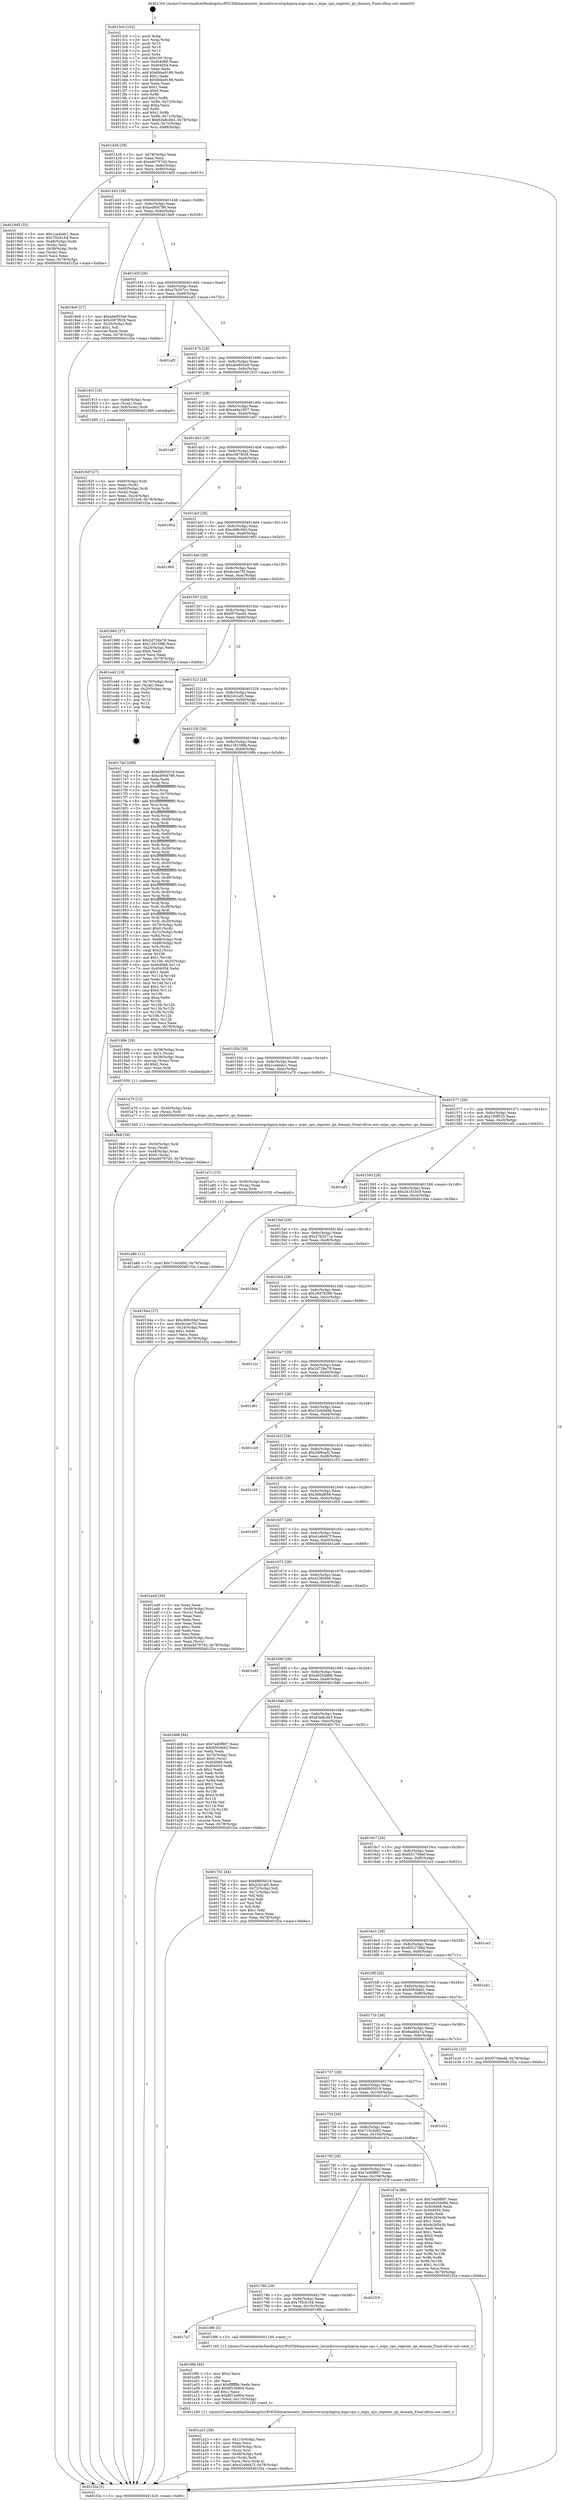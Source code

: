 digraph "0x4013c0" {
  label = "0x4013c0 (/mnt/c/Users/mathe/Desktop/tcc/POCII/binaries/extr_linuxdriversirqchipirq-mips-cpu.c_mips_cpu_register_ipi_domain_Final-ollvm.out::main(0))"
  labelloc = "t"
  node[shape=record]

  Entry [label="",width=0.3,height=0.3,shape=circle,fillcolor=black,style=filled]
  "0x401426" [label="{
     0x401426 [29]\l
     | [instrs]\l
     &nbsp;&nbsp;0x401426 \<+3\>: mov -0x78(%rbp),%eax\l
     &nbsp;&nbsp;0x401429 \<+2\>: mov %eax,%ecx\l
     &nbsp;&nbsp;0x40142b \<+6\>: sub $0xa40797d3,%ecx\l
     &nbsp;&nbsp;0x401431 \<+6\>: mov %eax,-0x8c(%rbp)\l
     &nbsp;&nbsp;0x401437 \<+6\>: mov %ecx,-0x90(%rbp)\l
     &nbsp;&nbsp;0x40143d \<+6\>: je 00000000004019d5 \<main+0x615\>\l
  }"]
  "0x4019d5" [label="{
     0x4019d5 [33]\l
     | [instrs]\l
     &nbsp;&nbsp;0x4019d5 \<+5\>: mov $0x1ce4edc1,%eax\l
     &nbsp;&nbsp;0x4019da \<+5\>: mov $0x7f3cb164,%ecx\l
     &nbsp;&nbsp;0x4019df \<+4\>: mov -0x48(%rbp),%rdx\l
     &nbsp;&nbsp;0x4019e3 \<+2\>: mov (%rdx),%esi\l
     &nbsp;&nbsp;0x4019e5 \<+4\>: mov -0x58(%rbp),%rdx\l
     &nbsp;&nbsp;0x4019e9 \<+2\>: cmp (%rdx),%esi\l
     &nbsp;&nbsp;0x4019eb \<+3\>: cmovl %ecx,%eax\l
     &nbsp;&nbsp;0x4019ee \<+3\>: mov %eax,-0x78(%rbp)\l
     &nbsp;&nbsp;0x4019f1 \<+5\>: jmp 0000000000401f2a \<main+0xb6a\>\l
  }"]
  "0x401443" [label="{
     0x401443 [28]\l
     | [instrs]\l
     &nbsp;&nbsp;0x401443 \<+5\>: jmp 0000000000401448 \<main+0x88\>\l
     &nbsp;&nbsp;0x401448 \<+6\>: mov -0x8c(%rbp),%eax\l
     &nbsp;&nbsp;0x40144e \<+5\>: sub $0xa490d786,%eax\l
     &nbsp;&nbsp;0x401453 \<+6\>: mov %eax,-0x94(%rbp)\l
     &nbsp;&nbsp;0x401459 \<+6\>: je 00000000004018e9 \<main+0x529\>\l
  }"]
  Exit [label="",width=0.3,height=0.3,shape=circle,fillcolor=black,style=filled,peripheries=2]
  "0x4018e9" [label="{
     0x4018e9 [27]\l
     | [instrs]\l
     &nbsp;&nbsp;0x4018e9 \<+5\>: mov $0xabe955a9,%eax\l
     &nbsp;&nbsp;0x4018ee \<+5\>: mov $0xc087f028,%ecx\l
     &nbsp;&nbsp;0x4018f3 \<+3\>: mov -0x25(%rbp),%dl\l
     &nbsp;&nbsp;0x4018f6 \<+3\>: test $0x1,%dl\l
     &nbsp;&nbsp;0x4018f9 \<+3\>: cmovne %ecx,%eax\l
     &nbsp;&nbsp;0x4018fc \<+3\>: mov %eax,-0x78(%rbp)\l
     &nbsp;&nbsp;0x4018ff \<+5\>: jmp 0000000000401f2a \<main+0xb6a\>\l
  }"]
  "0x40145f" [label="{
     0x40145f [28]\l
     | [instrs]\l
     &nbsp;&nbsp;0x40145f \<+5\>: jmp 0000000000401464 \<main+0xa4\>\l
     &nbsp;&nbsp;0x401464 \<+6\>: mov -0x8c(%rbp),%eax\l
     &nbsp;&nbsp;0x40146a \<+5\>: sub $0xa7b297e1,%eax\l
     &nbsp;&nbsp;0x40146f \<+6\>: mov %eax,-0x98(%rbp)\l
     &nbsp;&nbsp;0x401475 \<+6\>: je 0000000000401af2 \<main+0x732\>\l
  }"]
  "0x401a8b" [label="{
     0x401a8b [12]\l
     | [instrs]\l
     &nbsp;&nbsp;0x401a8b \<+7\>: movl $0x710c0d92,-0x78(%rbp)\l
     &nbsp;&nbsp;0x401a92 \<+5\>: jmp 0000000000401f2a \<main+0xb6a\>\l
  }"]
  "0x401af2" [label="{
     0x401af2\l
  }", style=dashed]
  "0x40147b" [label="{
     0x40147b [28]\l
     | [instrs]\l
     &nbsp;&nbsp;0x40147b \<+5\>: jmp 0000000000401480 \<main+0xc0\>\l
     &nbsp;&nbsp;0x401480 \<+6\>: mov -0x8c(%rbp),%eax\l
     &nbsp;&nbsp;0x401486 \<+5\>: sub $0xabe955a9,%eax\l
     &nbsp;&nbsp;0x40148b \<+6\>: mov %eax,-0x9c(%rbp)\l
     &nbsp;&nbsp;0x401491 \<+6\>: je 000000000040191f \<main+0x55f\>\l
  }"]
  "0x401a7c" [label="{
     0x401a7c [15]\l
     | [instrs]\l
     &nbsp;&nbsp;0x401a7c \<+4\>: mov -0x50(%rbp),%rax\l
     &nbsp;&nbsp;0x401a80 \<+3\>: mov (%rax),%rax\l
     &nbsp;&nbsp;0x401a83 \<+3\>: mov %rax,%rdi\l
     &nbsp;&nbsp;0x401a86 \<+5\>: call 0000000000401030 \<free@plt\>\l
     | [calls]\l
     &nbsp;&nbsp;0x401030 \{1\} (unknown)\l
  }"]
  "0x40191f" [label="{
     0x40191f [16]\l
     | [instrs]\l
     &nbsp;&nbsp;0x40191f \<+4\>: mov -0x68(%rbp),%rax\l
     &nbsp;&nbsp;0x401923 \<+3\>: mov (%rax),%rax\l
     &nbsp;&nbsp;0x401926 \<+4\>: mov 0x8(%rax),%rdi\l
     &nbsp;&nbsp;0x40192a \<+5\>: call 0000000000401060 \<atoi@plt\>\l
     | [calls]\l
     &nbsp;&nbsp;0x401060 \{1\} (unknown)\l
  }"]
  "0x401497" [label="{
     0x401497 [28]\l
     | [instrs]\l
     &nbsp;&nbsp;0x401497 \<+5\>: jmp 000000000040149c \<main+0xdc\>\l
     &nbsp;&nbsp;0x40149c \<+6\>: mov -0x8c(%rbp),%eax\l
     &nbsp;&nbsp;0x4014a2 \<+5\>: sub $0xad4a1807,%eax\l
     &nbsp;&nbsp;0x4014a7 \<+6\>: mov %eax,-0xa0(%rbp)\l
     &nbsp;&nbsp;0x4014ad \<+6\>: je 0000000000401a97 \<main+0x6d7\>\l
  }"]
  "0x401a23" [label="{
     0x401a23 [38]\l
     | [instrs]\l
     &nbsp;&nbsp;0x401a23 \<+6\>: mov -0x110(%rbp),%ecx\l
     &nbsp;&nbsp;0x401a29 \<+3\>: imul %eax,%ecx\l
     &nbsp;&nbsp;0x401a2c \<+4\>: mov -0x50(%rbp),%rsi\l
     &nbsp;&nbsp;0x401a30 \<+3\>: mov (%rsi),%rsi\l
     &nbsp;&nbsp;0x401a33 \<+4\>: mov -0x48(%rbp),%rdi\l
     &nbsp;&nbsp;0x401a37 \<+3\>: movslq (%rdi),%rdi\l
     &nbsp;&nbsp;0x401a3a \<+3\>: mov %ecx,(%rsi,%rdi,4)\l
     &nbsp;&nbsp;0x401a3d \<+7\>: movl $0x41e9d47f,-0x78(%rbp)\l
     &nbsp;&nbsp;0x401a44 \<+5\>: jmp 0000000000401f2a \<main+0xb6a\>\l
  }"]
  "0x401a97" [label="{
     0x401a97\l
  }", style=dashed]
  "0x4014b3" [label="{
     0x4014b3 [28]\l
     | [instrs]\l
     &nbsp;&nbsp;0x4014b3 \<+5\>: jmp 00000000004014b8 \<main+0xf8\>\l
     &nbsp;&nbsp;0x4014b8 \<+6\>: mov -0x8c(%rbp),%eax\l
     &nbsp;&nbsp;0x4014be \<+5\>: sub $0xc087f028,%eax\l
     &nbsp;&nbsp;0x4014c3 \<+6\>: mov %eax,-0xa4(%rbp)\l
     &nbsp;&nbsp;0x4014c9 \<+6\>: je 0000000000401904 \<main+0x544\>\l
  }"]
  "0x4019fb" [label="{
     0x4019fb [40]\l
     | [instrs]\l
     &nbsp;&nbsp;0x4019fb \<+5\>: mov $0x2,%ecx\l
     &nbsp;&nbsp;0x401a00 \<+1\>: cltd\l
     &nbsp;&nbsp;0x401a01 \<+2\>: idiv %ecx\l
     &nbsp;&nbsp;0x401a03 \<+6\>: imul $0xfffffffe,%edx,%ecx\l
     &nbsp;&nbsp;0x401a09 \<+6\>: add $0x8f13e904,%ecx\l
     &nbsp;&nbsp;0x401a0f \<+3\>: add $0x1,%ecx\l
     &nbsp;&nbsp;0x401a12 \<+6\>: sub $0x8f13e904,%ecx\l
     &nbsp;&nbsp;0x401a18 \<+6\>: mov %ecx,-0x110(%rbp)\l
     &nbsp;&nbsp;0x401a1e \<+5\>: call 0000000000401160 \<next_i\>\l
     | [calls]\l
     &nbsp;&nbsp;0x401160 \{1\} (/mnt/c/Users/mathe/Desktop/tcc/POCII/binaries/extr_linuxdriversirqchipirq-mips-cpu.c_mips_cpu_register_ipi_domain_Final-ollvm.out::next_i)\l
  }"]
  "0x401904" [label="{
     0x401904\l
  }", style=dashed]
  "0x4014cf" [label="{
     0x4014cf [28]\l
     | [instrs]\l
     &nbsp;&nbsp;0x4014cf \<+5\>: jmp 00000000004014d4 \<main+0x114\>\l
     &nbsp;&nbsp;0x4014d4 \<+6\>: mov -0x8c(%rbp),%eax\l
     &nbsp;&nbsp;0x4014da \<+5\>: sub $0xcfd9c00d,%eax\l
     &nbsp;&nbsp;0x4014df \<+6\>: mov %eax,-0xa8(%rbp)\l
     &nbsp;&nbsp;0x4014e5 \<+6\>: je 0000000000401965 \<main+0x5a5\>\l
  }"]
  "0x4017a7" [label="{
     0x4017a7\l
  }", style=dashed]
  "0x401965" [label="{
     0x401965\l
  }", style=dashed]
  "0x4014eb" [label="{
     0x4014eb [28]\l
     | [instrs]\l
     &nbsp;&nbsp;0x4014eb \<+5\>: jmp 00000000004014f0 \<main+0x130\>\l
     &nbsp;&nbsp;0x4014f0 \<+6\>: mov -0x8c(%rbp),%eax\l
     &nbsp;&nbsp;0x4014f6 \<+5\>: sub $0xdccee7f3,%eax\l
     &nbsp;&nbsp;0x4014fb \<+6\>: mov %eax,-0xac(%rbp)\l
     &nbsp;&nbsp;0x401501 \<+6\>: je 0000000000401980 \<main+0x5c0\>\l
  }"]
  "0x4019f6" [label="{
     0x4019f6 [5]\l
     | [instrs]\l
     &nbsp;&nbsp;0x4019f6 \<+5\>: call 0000000000401160 \<next_i\>\l
     | [calls]\l
     &nbsp;&nbsp;0x401160 \{1\} (/mnt/c/Users/mathe/Desktop/tcc/POCII/binaries/extr_linuxdriversirqchipirq-mips-cpu.c_mips_cpu_register_ipi_domain_Final-ollvm.out::next_i)\l
  }"]
  "0x401980" [label="{
     0x401980 [27]\l
     | [instrs]\l
     &nbsp;&nbsp;0x401980 \<+5\>: mov $0x2d728e78,%eax\l
     &nbsp;&nbsp;0x401985 \<+5\>: mov $0x129159fb,%ecx\l
     &nbsp;&nbsp;0x40198a \<+3\>: mov -0x24(%rbp),%edx\l
     &nbsp;&nbsp;0x40198d \<+3\>: cmp $0x0,%edx\l
     &nbsp;&nbsp;0x401990 \<+3\>: cmove %ecx,%eax\l
     &nbsp;&nbsp;0x401993 \<+3\>: mov %eax,-0x78(%rbp)\l
     &nbsp;&nbsp;0x401996 \<+5\>: jmp 0000000000401f2a \<main+0xb6a\>\l
  }"]
  "0x401507" [label="{
     0x401507 [28]\l
     | [instrs]\l
     &nbsp;&nbsp;0x401507 \<+5\>: jmp 000000000040150c \<main+0x14c\>\l
     &nbsp;&nbsp;0x40150c \<+6\>: mov -0x8c(%rbp),%eax\l
     &nbsp;&nbsp;0x401512 \<+5\>: sub $0xf570eed4,%eax\l
     &nbsp;&nbsp;0x401517 \<+6\>: mov %eax,-0xb0(%rbp)\l
     &nbsp;&nbsp;0x40151d \<+6\>: je 0000000000401e40 \<main+0xa80\>\l
  }"]
  "0x40178b" [label="{
     0x40178b [28]\l
     | [instrs]\l
     &nbsp;&nbsp;0x40178b \<+5\>: jmp 0000000000401790 \<main+0x3d0\>\l
     &nbsp;&nbsp;0x401790 \<+6\>: mov -0x8c(%rbp),%eax\l
     &nbsp;&nbsp;0x401796 \<+5\>: sub $0x7f3cb164,%eax\l
     &nbsp;&nbsp;0x40179b \<+6\>: mov %eax,-0x10c(%rbp)\l
     &nbsp;&nbsp;0x4017a1 \<+6\>: je 00000000004019f6 \<main+0x636\>\l
  }"]
  "0x401e40" [label="{
     0x401e40 [19]\l
     | [instrs]\l
     &nbsp;&nbsp;0x401e40 \<+4\>: mov -0x70(%rbp),%rax\l
     &nbsp;&nbsp;0x401e44 \<+2\>: mov (%rax),%eax\l
     &nbsp;&nbsp;0x401e46 \<+4\>: lea -0x20(%rbp),%rsp\l
     &nbsp;&nbsp;0x401e4a \<+1\>: pop %rbx\l
     &nbsp;&nbsp;0x401e4b \<+2\>: pop %r12\l
     &nbsp;&nbsp;0x401e4d \<+2\>: pop %r14\l
     &nbsp;&nbsp;0x401e4f \<+2\>: pop %r15\l
     &nbsp;&nbsp;0x401e51 \<+1\>: pop %rbp\l
     &nbsp;&nbsp;0x401e52 \<+1\>: ret\l
  }"]
  "0x401523" [label="{
     0x401523 [28]\l
     | [instrs]\l
     &nbsp;&nbsp;0x401523 \<+5\>: jmp 0000000000401528 \<main+0x168\>\l
     &nbsp;&nbsp;0x401528 \<+6\>: mov -0x8c(%rbp),%eax\l
     &nbsp;&nbsp;0x40152e \<+5\>: sub $0x2cb1af3,%eax\l
     &nbsp;&nbsp;0x401533 \<+6\>: mov %eax,-0xb4(%rbp)\l
     &nbsp;&nbsp;0x401539 \<+6\>: je 00000000004017dd \<main+0x41d\>\l
  }"]
  "0x401f19" [label="{
     0x401f19\l
  }", style=dashed]
  "0x4017dd" [label="{
     0x4017dd [268]\l
     | [instrs]\l
     &nbsp;&nbsp;0x4017dd \<+5\>: mov $0x6f605019,%eax\l
     &nbsp;&nbsp;0x4017e2 \<+5\>: mov $0xa490d786,%ecx\l
     &nbsp;&nbsp;0x4017e7 \<+2\>: xor %edx,%edx\l
     &nbsp;&nbsp;0x4017e9 \<+3\>: mov %rsp,%rsi\l
     &nbsp;&nbsp;0x4017ec \<+4\>: add $0xfffffffffffffff0,%rsi\l
     &nbsp;&nbsp;0x4017f0 \<+3\>: mov %rsi,%rsp\l
     &nbsp;&nbsp;0x4017f3 \<+4\>: mov %rsi,-0x70(%rbp)\l
     &nbsp;&nbsp;0x4017f7 \<+3\>: mov %rsp,%rsi\l
     &nbsp;&nbsp;0x4017fa \<+4\>: add $0xfffffffffffffff0,%rsi\l
     &nbsp;&nbsp;0x4017fe \<+3\>: mov %rsi,%rsp\l
     &nbsp;&nbsp;0x401801 \<+3\>: mov %rsp,%rdi\l
     &nbsp;&nbsp;0x401804 \<+4\>: add $0xfffffffffffffff0,%rdi\l
     &nbsp;&nbsp;0x401808 \<+3\>: mov %rdi,%rsp\l
     &nbsp;&nbsp;0x40180b \<+4\>: mov %rdi,-0x68(%rbp)\l
     &nbsp;&nbsp;0x40180f \<+3\>: mov %rsp,%rdi\l
     &nbsp;&nbsp;0x401812 \<+4\>: add $0xfffffffffffffff0,%rdi\l
     &nbsp;&nbsp;0x401816 \<+3\>: mov %rdi,%rsp\l
     &nbsp;&nbsp;0x401819 \<+4\>: mov %rdi,-0x60(%rbp)\l
     &nbsp;&nbsp;0x40181d \<+3\>: mov %rsp,%rdi\l
     &nbsp;&nbsp;0x401820 \<+4\>: add $0xfffffffffffffff0,%rdi\l
     &nbsp;&nbsp;0x401824 \<+3\>: mov %rdi,%rsp\l
     &nbsp;&nbsp;0x401827 \<+4\>: mov %rdi,-0x58(%rbp)\l
     &nbsp;&nbsp;0x40182b \<+3\>: mov %rsp,%rdi\l
     &nbsp;&nbsp;0x40182e \<+4\>: add $0xfffffffffffffff0,%rdi\l
     &nbsp;&nbsp;0x401832 \<+3\>: mov %rdi,%rsp\l
     &nbsp;&nbsp;0x401835 \<+4\>: mov %rdi,-0x50(%rbp)\l
     &nbsp;&nbsp;0x401839 \<+3\>: mov %rsp,%rdi\l
     &nbsp;&nbsp;0x40183c \<+4\>: add $0xfffffffffffffff0,%rdi\l
     &nbsp;&nbsp;0x401840 \<+3\>: mov %rdi,%rsp\l
     &nbsp;&nbsp;0x401843 \<+4\>: mov %rdi,-0x48(%rbp)\l
     &nbsp;&nbsp;0x401847 \<+3\>: mov %rsp,%rdi\l
     &nbsp;&nbsp;0x40184a \<+4\>: add $0xfffffffffffffff0,%rdi\l
     &nbsp;&nbsp;0x40184e \<+3\>: mov %rdi,%rsp\l
     &nbsp;&nbsp;0x401851 \<+4\>: mov %rdi,-0x40(%rbp)\l
     &nbsp;&nbsp;0x401855 \<+3\>: mov %rsp,%rdi\l
     &nbsp;&nbsp;0x401858 \<+4\>: add $0xfffffffffffffff0,%rdi\l
     &nbsp;&nbsp;0x40185c \<+3\>: mov %rdi,%rsp\l
     &nbsp;&nbsp;0x40185f \<+4\>: mov %rdi,-0x38(%rbp)\l
     &nbsp;&nbsp;0x401863 \<+3\>: mov %rsp,%rdi\l
     &nbsp;&nbsp;0x401866 \<+4\>: add $0xfffffffffffffff0,%rdi\l
     &nbsp;&nbsp;0x40186a \<+3\>: mov %rdi,%rsp\l
     &nbsp;&nbsp;0x40186d \<+4\>: mov %rdi,-0x30(%rbp)\l
     &nbsp;&nbsp;0x401871 \<+4\>: mov -0x70(%rbp),%rdi\l
     &nbsp;&nbsp;0x401875 \<+6\>: movl $0x0,(%rdi)\l
     &nbsp;&nbsp;0x40187b \<+4\>: mov -0x7c(%rbp),%r8d\l
     &nbsp;&nbsp;0x40187f \<+3\>: mov %r8d,(%rsi)\l
     &nbsp;&nbsp;0x401882 \<+4\>: mov -0x68(%rbp),%rdi\l
     &nbsp;&nbsp;0x401886 \<+7\>: mov -0x88(%rbp),%r9\l
     &nbsp;&nbsp;0x40188d \<+3\>: mov %r9,(%rdi)\l
     &nbsp;&nbsp;0x401890 \<+3\>: cmpl $0x2,(%rsi)\l
     &nbsp;&nbsp;0x401893 \<+4\>: setne %r10b\l
     &nbsp;&nbsp;0x401897 \<+4\>: and $0x1,%r10b\l
     &nbsp;&nbsp;0x40189b \<+4\>: mov %r10b,-0x25(%rbp)\l
     &nbsp;&nbsp;0x40189f \<+8\>: mov 0x404068,%r11d\l
     &nbsp;&nbsp;0x4018a7 \<+7\>: mov 0x404054,%ebx\l
     &nbsp;&nbsp;0x4018ae \<+3\>: sub $0x1,%edx\l
     &nbsp;&nbsp;0x4018b1 \<+3\>: mov %r11d,%r14d\l
     &nbsp;&nbsp;0x4018b4 \<+3\>: add %edx,%r14d\l
     &nbsp;&nbsp;0x4018b7 \<+4\>: imul %r14d,%r11d\l
     &nbsp;&nbsp;0x4018bb \<+4\>: and $0x1,%r11d\l
     &nbsp;&nbsp;0x4018bf \<+4\>: cmp $0x0,%r11d\l
     &nbsp;&nbsp;0x4018c3 \<+4\>: sete %r10b\l
     &nbsp;&nbsp;0x4018c7 \<+3\>: cmp $0xa,%ebx\l
     &nbsp;&nbsp;0x4018ca \<+4\>: setl %r15b\l
     &nbsp;&nbsp;0x4018ce \<+3\>: mov %r10b,%r12b\l
     &nbsp;&nbsp;0x4018d1 \<+3\>: and %r15b,%r12b\l
     &nbsp;&nbsp;0x4018d4 \<+3\>: xor %r15b,%r10b\l
     &nbsp;&nbsp;0x4018d7 \<+3\>: or %r10b,%r12b\l
     &nbsp;&nbsp;0x4018da \<+4\>: test $0x1,%r12b\l
     &nbsp;&nbsp;0x4018de \<+3\>: cmovne %ecx,%eax\l
     &nbsp;&nbsp;0x4018e1 \<+3\>: mov %eax,-0x78(%rbp)\l
     &nbsp;&nbsp;0x4018e4 \<+5\>: jmp 0000000000401f2a \<main+0xb6a\>\l
  }"]
  "0x40153f" [label="{
     0x40153f [28]\l
     | [instrs]\l
     &nbsp;&nbsp;0x40153f \<+5\>: jmp 0000000000401544 \<main+0x184\>\l
     &nbsp;&nbsp;0x401544 \<+6\>: mov -0x8c(%rbp),%eax\l
     &nbsp;&nbsp;0x40154a \<+5\>: sub $0x129159fb,%eax\l
     &nbsp;&nbsp;0x40154f \<+6\>: mov %eax,-0xb8(%rbp)\l
     &nbsp;&nbsp;0x401555 \<+6\>: je 000000000040199b \<main+0x5db\>\l
  }"]
  "0x40176f" [label="{
     0x40176f [28]\l
     | [instrs]\l
     &nbsp;&nbsp;0x40176f \<+5\>: jmp 0000000000401774 \<main+0x3b4\>\l
     &nbsp;&nbsp;0x401774 \<+6\>: mov -0x8c(%rbp),%eax\l
     &nbsp;&nbsp;0x40177a \<+5\>: sub $0x7ed0f897,%eax\l
     &nbsp;&nbsp;0x40177f \<+6\>: mov %eax,-0x108(%rbp)\l
     &nbsp;&nbsp;0x401785 \<+6\>: je 0000000000401f19 \<main+0xb59\>\l
  }"]
  "0x40199b" [label="{
     0x40199b [29]\l
     | [instrs]\l
     &nbsp;&nbsp;0x40199b \<+4\>: mov -0x58(%rbp),%rax\l
     &nbsp;&nbsp;0x40199f \<+6\>: movl $0x1,(%rax)\l
     &nbsp;&nbsp;0x4019a5 \<+4\>: mov -0x58(%rbp),%rax\l
     &nbsp;&nbsp;0x4019a9 \<+3\>: movslq (%rax),%rax\l
     &nbsp;&nbsp;0x4019ac \<+4\>: shl $0x2,%rax\l
     &nbsp;&nbsp;0x4019b0 \<+3\>: mov %rax,%rdi\l
     &nbsp;&nbsp;0x4019b3 \<+5\>: call 0000000000401050 \<malloc@plt\>\l
     | [calls]\l
     &nbsp;&nbsp;0x401050 \{1\} (unknown)\l
  }"]
  "0x40155b" [label="{
     0x40155b [28]\l
     | [instrs]\l
     &nbsp;&nbsp;0x40155b \<+5\>: jmp 0000000000401560 \<main+0x1a0\>\l
     &nbsp;&nbsp;0x401560 \<+6\>: mov -0x8c(%rbp),%eax\l
     &nbsp;&nbsp;0x401566 \<+5\>: sub $0x1ce4edc1,%eax\l
     &nbsp;&nbsp;0x40156b \<+6\>: mov %eax,-0xbc(%rbp)\l
     &nbsp;&nbsp;0x401571 \<+6\>: je 0000000000401a70 \<main+0x6b0\>\l
  }"]
  "0x401d7e" [label="{
     0x401d7e [88]\l
     | [instrs]\l
     &nbsp;&nbsp;0x401d7e \<+5\>: mov $0x7ed0f897,%eax\l
     &nbsp;&nbsp;0x401d83 \<+5\>: mov $0x4625dd8b,%ecx\l
     &nbsp;&nbsp;0x401d88 \<+7\>: mov 0x404068,%edx\l
     &nbsp;&nbsp;0x401d8f \<+7\>: mov 0x404054,%esi\l
     &nbsp;&nbsp;0x401d96 \<+2\>: mov %edx,%edi\l
     &nbsp;&nbsp;0x401d98 \<+6\>: add $0xfe265e3b,%edi\l
     &nbsp;&nbsp;0x401d9e \<+3\>: sub $0x1,%edi\l
     &nbsp;&nbsp;0x401da1 \<+6\>: sub $0xfe265e3b,%edi\l
     &nbsp;&nbsp;0x401da7 \<+3\>: imul %edi,%edx\l
     &nbsp;&nbsp;0x401daa \<+3\>: and $0x1,%edx\l
     &nbsp;&nbsp;0x401dad \<+3\>: cmp $0x0,%edx\l
     &nbsp;&nbsp;0x401db0 \<+4\>: sete %r8b\l
     &nbsp;&nbsp;0x401db4 \<+3\>: cmp $0xa,%esi\l
     &nbsp;&nbsp;0x401db7 \<+4\>: setl %r9b\l
     &nbsp;&nbsp;0x401dbb \<+3\>: mov %r8b,%r10b\l
     &nbsp;&nbsp;0x401dbe \<+3\>: and %r9b,%r10b\l
     &nbsp;&nbsp;0x401dc1 \<+3\>: xor %r9b,%r8b\l
     &nbsp;&nbsp;0x401dc4 \<+3\>: or %r8b,%r10b\l
     &nbsp;&nbsp;0x401dc7 \<+4\>: test $0x1,%r10b\l
     &nbsp;&nbsp;0x401dcb \<+3\>: cmovne %ecx,%eax\l
     &nbsp;&nbsp;0x401dce \<+3\>: mov %eax,-0x78(%rbp)\l
     &nbsp;&nbsp;0x401dd1 \<+5\>: jmp 0000000000401f2a \<main+0xb6a\>\l
  }"]
  "0x401a70" [label="{
     0x401a70 [12]\l
     | [instrs]\l
     &nbsp;&nbsp;0x401a70 \<+4\>: mov -0x50(%rbp),%rax\l
     &nbsp;&nbsp;0x401a74 \<+3\>: mov (%rax),%rdi\l
     &nbsp;&nbsp;0x401a77 \<+5\>: call 00000000004013b0 \<mips_cpu_register_ipi_domain\>\l
     | [calls]\l
     &nbsp;&nbsp;0x4013b0 \{1\} (/mnt/c/Users/mathe/Desktop/tcc/POCII/binaries/extr_linuxdriversirqchipirq-mips-cpu.c_mips_cpu_register_ipi_domain_Final-ollvm.out::mips_cpu_register_ipi_domain)\l
  }"]
  "0x401577" [label="{
     0x401577 [28]\l
     | [instrs]\l
     &nbsp;&nbsp;0x401577 \<+5\>: jmp 000000000040157c \<main+0x1bc\>\l
     &nbsp;&nbsp;0x40157c \<+6\>: mov -0x8c(%rbp),%eax\l
     &nbsp;&nbsp;0x401582 \<+5\>: sub $0x1f5ff332,%eax\l
     &nbsp;&nbsp;0x401587 \<+6\>: mov %eax,-0xc0(%rbp)\l
     &nbsp;&nbsp;0x40158d \<+6\>: je 0000000000401ef2 \<main+0xb32\>\l
  }"]
  "0x401753" [label="{
     0x401753 [28]\l
     | [instrs]\l
     &nbsp;&nbsp;0x401753 \<+5\>: jmp 0000000000401758 \<main+0x398\>\l
     &nbsp;&nbsp;0x401758 \<+6\>: mov -0x8c(%rbp),%eax\l
     &nbsp;&nbsp;0x40175e \<+5\>: sub $0x710c0d92,%eax\l
     &nbsp;&nbsp;0x401763 \<+6\>: mov %eax,-0x104(%rbp)\l
     &nbsp;&nbsp;0x401769 \<+6\>: je 0000000000401d7e \<main+0x9be\>\l
  }"]
  "0x401ef2" [label="{
     0x401ef2\l
  }", style=dashed]
  "0x401593" [label="{
     0x401593 [28]\l
     | [instrs]\l
     &nbsp;&nbsp;0x401593 \<+5\>: jmp 0000000000401598 \<main+0x1d8\>\l
     &nbsp;&nbsp;0x401598 \<+6\>: mov -0x8c(%rbp),%eax\l
     &nbsp;&nbsp;0x40159e \<+5\>: sub $0x24181bc9,%eax\l
     &nbsp;&nbsp;0x4015a3 \<+6\>: mov %eax,-0xc4(%rbp)\l
     &nbsp;&nbsp;0x4015a9 \<+6\>: je 000000000040194a \<main+0x58a\>\l
  }"]
  "0x401e53" [label="{
     0x401e53\l
  }", style=dashed]
  "0x40194a" [label="{
     0x40194a [27]\l
     | [instrs]\l
     &nbsp;&nbsp;0x40194a \<+5\>: mov $0xcfd9c00d,%eax\l
     &nbsp;&nbsp;0x40194f \<+5\>: mov $0xdccee7f3,%ecx\l
     &nbsp;&nbsp;0x401954 \<+3\>: mov -0x24(%rbp),%edx\l
     &nbsp;&nbsp;0x401957 \<+3\>: cmp $0x1,%edx\l
     &nbsp;&nbsp;0x40195a \<+3\>: cmovl %ecx,%eax\l
     &nbsp;&nbsp;0x40195d \<+3\>: mov %eax,-0x78(%rbp)\l
     &nbsp;&nbsp;0x401960 \<+5\>: jmp 0000000000401f2a \<main+0xb6a\>\l
  }"]
  "0x4015af" [label="{
     0x4015af [28]\l
     | [instrs]\l
     &nbsp;&nbsp;0x4015af \<+5\>: jmp 00000000004015b4 \<main+0x1f4\>\l
     &nbsp;&nbsp;0x4015b4 \<+6\>: mov -0x8c(%rbp),%eax\l
     &nbsp;&nbsp;0x4015ba \<+5\>: sub $0x27b3271a,%eax\l
     &nbsp;&nbsp;0x4015bf \<+6\>: mov %eax,-0xc8(%rbp)\l
     &nbsp;&nbsp;0x4015c5 \<+6\>: je 0000000000401d6d \<main+0x9ad\>\l
  }"]
  "0x401737" [label="{
     0x401737 [28]\l
     | [instrs]\l
     &nbsp;&nbsp;0x401737 \<+5\>: jmp 000000000040173c \<main+0x37c\>\l
     &nbsp;&nbsp;0x40173c \<+6\>: mov -0x8c(%rbp),%eax\l
     &nbsp;&nbsp;0x401742 \<+5\>: sub $0x6f605019,%eax\l
     &nbsp;&nbsp;0x401747 \<+6\>: mov %eax,-0x100(%rbp)\l
     &nbsp;&nbsp;0x40174d \<+6\>: je 0000000000401e53 \<main+0xa93\>\l
  }"]
  "0x401d6d" [label="{
     0x401d6d\l
  }", style=dashed]
  "0x4015cb" [label="{
     0x4015cb [28]\l
     | [instrs]\l
     &nbsp;&nbsp;0x4015cb \<+5\>: jmp 00000000004015d0 \<main+0x210\>\l
     &nbsp;&nbsp;0x4015d0 \<+6\>: mov -0x8c(%rbp),%eax\l
     &nbsp;&nbsp;0x4015d6 \<+5\>: sub $0x28479296,%eax\l
     &nbsp;&nbsp;0x4015db \<+6\>: mov %eax,-0xcc(%rbp)\l
     &nbsp;&nbsp;0x4015e1 \<+6\>: je 0000000000401c2c \<main+0x86c\>\l
  }"]
  "0x401b82" [label="{
     0x401b82\l
  }", style=dashed]
  "0x401c2c" [label="{
     0x401c2c\l
  }", style=dashed]
  "0x4015e7" [label="{
     0x4015e7 [28]\l
     | [instrs]\l
     &nbsp;&nbsp;0x4015e7 \<+5\>: jmp 00000000004015ec \<main+0x22c\>\l
     &nbsp;&nbsp;0x4015ec \<+6\>: mov -0x8c(%rbp),%eax\l
     &nbsp;&nbsp;0x4015f2 \<+5\>: sub $0x2d728e78,%eax\l
     &nbsp;&nbsp;0x4015f7 \<+6\>: mov %eax,-0xd0(%rbp)\l
     &nbsp;&nbsp;0x4015fd \<+6\>: je 0000000000401d61 \<main+0x9a1\>\l
  }"]
  "0x40171b" [label="{
     0x40171b [28]\l
     | [instrs]\l
     &nbsp;&nbsp;0x40171b \<+5\>: jmp 0000000000401720 \<main+0x360\>\l
     &nbsp;&nbsp;0x401720 \<+6\>: mov -0x8c(%rbp),%eax\l
     &nbsp;&nbsp;0x401726 \<+5\>: sub $0x6aafda7a,%eax\l
     &nbsp;&nbsp;0x40172b \<+6\>: mov %eax,-0xfc(%rbp)\l
     &nbsp;&nbsp;0x401731 \<+6\>: je 0000000000401b82 \<main+0x7c2\>\l
  }"]
  "0x401d61" [label="{
     0x401d61\l
  }", style=dashed]
  "0x401603" [label="{
     0x401603 [28]\l
     | [instrs]\l
     &nbsp;&nbsp;0x401603 \<+5\>: jmp 0000000000401608 \<main+0x248\>\l
     &nbsp;&nbsp;0x401608 \<+6\>: mov -0x8c(%rbp),%eax\l
     &nbsp;&nbsp;0x40160e \<+5\>: sub $0x33c0d49d,%eax\l
     &nbsp;&nbsp;0x401613 \<+6\>: mov %eax,-0xd4(%rbp)\l
     &nbsp;&nbsp;0x401619 \<+6\>: je 0000000000401c20 \<main+0x860\>\l
  }"]
  "0x401e34" [label="{
     0x401e34 [12]\l
     | [instrs]\l
     &nbsp;&nbsp;0x401e34 \<+7\>: movl $0xf570eed4,-0x78(%rbp)\l
     &nbsp;&nbsp;0x401e3b \<+5\>: jmp 0000000000401f2a \<main+0xb6a\>\l
  }"]
  "0x401c20" [label="{
     0x401c20\l
  }", style=dashed]
  "0x40161f" [label="{
     0x40161f [28]\l
     | [instrs]\l
     &nbsp;&nbsp;0x40161f \<+5\>: jmp 0000000000401624 \<main+0x264\>\l
     &nbsp;&nbsp;0x401624 \<+6\>: mov -0x8c(%rbp),%eax\l
     &nbsp;&nbsp;0x40162a \<+5\>: sub $0x34f8eaf2,%eax\l
     &nbsp;&nbsp;0x40162f \<+6\>: mov %eax,-0xd8(%rbp)\l
     &nbsp;&nbsp;0x401635 \<+6\>: je 0000000000401c53 \<main+0x893\>\l
  }"]
  "0x4016ff" [label="{
     0x4016ff [28]\l
     | [instrs]\l
     &nbsp;&nbsp;0x4016ff \<+5\>: jmp 0000000000401704 \<main+0x344\>\l
     &nbsp;&nbsp;0x401704 \<+6\>: mov -0x8c(%rbp),%eax\l
     &nbsp;&nbsp;0x40170a \<+5\>: sub $0x65fc9eb2,%eax\l
     &nbsp;&nbsp;0x40170f \<+6\>: mov %eax,-0xf8(%rbp)\l
     &nbsp;&nbsp;0x401715 \<+6\>: je 0000000000401e34 \<main+0xa74\>\l
  }"]
  "0x401c53" [label="{
     0x401c53\l
  }", style=dashed]
  "0x40163b" [label="{
     0x40163b [28]\l
     | [instrs]\l
     &nbsp;&nbsp;0x40163b \<+5\>: jmp 0000000000401640 \<main+0x280\>\l
     &nbsp;&nbsp;0x401640 \<+6\>: mov -0x8c(%rbp),%eax\l
     &nbsp;&nbsp;0x401646 \<+5\>: sub $0x368af658,%eax\l
     &nbsp;&nbsp;0x40164b \<+6\>: mov %eax,-0xdc(%rbp)\l
     &nbsp;&nbsp;0x401651 \<+6\>: je 0000000000401d55 \<main+0x995\>\l
  }"]
  "0x401ad1" [label="{
     0x401ad1\l
  }", style=dashed]
  "0x401d55" [label="{
     0x401d55\l
  }", style=dashed]
  "0x401657" [label="{
     0x401657 [28]\l
     | [instrs]\l
     &nbsp;&nbsp;0x401657 \<+5\>: jmp 000000000040165c \<main+0x29c\>\l
     &nbsp;&nbsp;0x40165c \<+6\>: mov -0x8c(%rbp),%eax\l
     &nbsp;&nbsp;0x401662 \<+5\>: sub $0x41e9d47f,%eax\l
     &nbsp;&nbsp;0x401667 \<+6\>: mov %eax,-0xe0(%rbp)\l
     &nbsp;&nbsp;0x40166d \<+6\>: je 0000000000401a49 \<main+0x689\>\l
  }"]
  "0x4016e3" [label="{
     0x4016e3 [28]\l
     | [instrs]\l
     &nbsp;&nbsp;0x4016e3 \<+5\>: jmp 00000000004016e8 \<main+0x328\>\l
     &nbsp;&nbsp;0x4016e8 \<+6\>: mov -0x8c(%rbp),%eax\l
     &nbsp;&nbsp;0x4016ee \<+5\>: sub $0x652178dd,%eax\l
     &nbsp;&nbsp;0x4016f3 \<+6\>: mov %eax,-0xf4(%rbp)\l
     &nbsp;&nbsp;0x4016f9 \<+6\>: je 0000000000401ad1 \<main+0x711\>\l
  }"]
  "0x401a49" [label="{
     0x401a49 [39]\l
     | [instrs]\l
     &nbsp;&nbsp;0x401a49 \<+2\>: xor %eax,%eax\l
     &nbsp;&nbsp;0x401a4b \<+4\>: mov -0x48(%rbp),%rcx\l
     &nbsp;&nbsp;0x401a4f \<+2\>: mov (%rcx),%edx\l
     &nbsp;&nbsp;0x401a51 \<+2\>: mov %eax,%esi\l
     &nbsp;&nbsp;0x401a53 \<+2\>: sub %edx,%esi\l
     &nbsp;&nbsp;0x401a55 \<+2\>: mov %eax,%edx\l
     &nbsp;&nbsp;0x401a57 \<+3\>: sub $0x1,%edx\l
     &nbsp;&nbsp;0x401a5a \<+2\>: add %edx,%esi\l
     &nbsp;&nbsp;0x401a5c \<+2\>: sub %esi,%eax\l
     &nbsp;&nbsp;0x401a5e \<+4\>: mov -0x48(%rbp),%rcx\l
     &nbsp;&nbsp;0x401a62 \<+2\>: mov %eax,(%rcx)\l
     &nbsp;&nbsp;0x401a64 \<+7\>: movl $0xa40797d3,-0x78(%rbp)\l
     &nbsp;&nbsp;0x401a6b \<+5\>: jmp 0000000000401f2a \<main+0xb6a\>\l
  }"]
  "0x401673" [label="{
     0x401673 [28]\l
     | [instrs]\l
     &nbsp;&nbsp;0x401673 \<+5\>: jmp 0000000000401678 \<main+0x2b8\>\l
     &nbsp;&nbsp;0x401678 \<+6\>: mov -0x8c(%rbp),%eax\l
     &nbsp;&nbsp;0x40167e \<+5\>: sub $0x423f0906,%eax\l
     &nbsp;&nbsp;0x401683 \<+6\>: mov %eax,-0xe4(%rbp)\l
     &nbsp;&nbsp;0x401689 \<+6\>: je 0000000000401e92 \<main+0xad2\>\l
  }"]
  "0x401ce3" [label="{
     0x401ce3\l
  }", style=dashed]
  "0x401e92" [label="{
     0x401e92\l
  }", style=dashed]
  "0x40168f" [label="{
     0x40168f [28]\l
     | [instrs]\l
     &nbsp;&nbsp;0x40168f \<+5\>: jmp 0000000000401694 \<main+0x2d4\>\l
     &nbsp;&nbsp;0x401694 \<+6\>: mov -0x8c(%rbp),%eax\l
     &nbsp;&nbsp;0x40169a \<+5\>: sub $0x4625dd8b,%eax\l
     &nbsp;&nbsp;0x40169f \<+6\>: mov %eax,-0xe8(%rbp)\l
     &nbsp;&nbsp;0x4016a5 \<+6\>: je 0000000000401dd6 \<main+0xa16\>\l
  }"]
  "0x4019b8" [label="{
     0x4019b8 [29]\l
     | [instrs]\l
     &nbsp;&nbsp;0x4019b8 \<+4\>: mov -0x50(%rbp),%rdi\l
     &nbsp;&nbsp;0x4019bc \<+3\>: mov %rax,(%rdi)\l
     &nbsp;&nbsp;0x4019bf \<+4\>: mov -0x48(%rbp),%rax\l
     &nbsp;&nbsp;0x4019c3 \<+6\>: movl $0x0,(%rax)\l
     &nbsp;&nbsp;0x4019c9 \<+7\>: movl $0xa40797d3,-0x78(%rbp)\l
     &nbsp;&nbsp;0x4019d0 \<+5\>: jmp 0000000000401f2a \<main+0xb6a\>\l
  }"]
  "0x401dd6" [label="{
     0x401dd6 [94]\l
     | [instrs]\l
     &nbsp;&nbsp;0x401dd6 \<+5\>: mov $0x7ed0f897,%eax\l
     &nbsp;&nbsp;0x401ddb \<+5\>: mov $0x65fc9eb2,%ecx\l
     &nbsp;&nbsp;0x401de0 \<+2\>: xor %edx,%edx\l
     &nbsp;&nbsp;0x401de2 \<+4\>: mov -0x70(%rbp),%rsi\l
     &nbsp;&nbsp;0x401de6 \<+6\>: movl $0x0,(%rsi)\l
     &nbsp;&nbsp;0x401dec \<+7\>: mov 0x404068,%edi\l
     &nbsp;&nbsp;0x401df3 \<+8\>: mov 0x404054,%r8d\l
     &nbsp;&nbsp;0x401dfb \<+3\>: sub $0x1,%edx\l
     &nbsp;&nbsp;0x401dfe \<+3\>: mov %edi,%r9d\l
     &nbsp;&nbsp;0x401e01 \<+3\>: add %edx,%r9d\l
     &nbsp;&nbsp;0x401e04 \<+4\>: imul %r9d,%edi\l
     &nbsp;&nbsp;0x401e08 \<+3\>: and $0x1,%edi\l
     &nbsp;&nbsp;0x401e0b \<+3\>: cmp $0x0,%edi\l
     &nbsp;&nbsp;0x401e0e \<+4\>: sete %r10b\l
     &nbsp;&nbsp;0x401e12 \<+4\>: cmp $0xa,%r8d\l
     &nbsp;&nbsp;0x401e16 \<+4\>: setl %r11b\l
     &nbsp;&nbsp;0x401e1a \<+3\>: mov %r10b,%bl\l
     &nbsp;&nbsp;0x401e1d \<+3\>: and %r11b,%bl\l
     &nbsp;&nbsp;0x401e20 \<+3\>: xor %r11b,%r10b\l
     &nbsp;&nbsp;0x401e23 \<+3\>: or %r10b,%bl\l
     &nbsp;&nbsp;0x401e26 \<+3\>: test $0x1,%bl\l
     &nbsp;&nbsp;0x401e29 \<+3\>: cmovne %ecx,%eax\l
     &nbsp;&nbsp;0x401e2c \<+3\>: mov %eax,-0x78(%rbp)\l
     &nbsp;&nbsp;0x401e2f \<+5\>: jmp 0000000000401f2a \<main+0xb6a\>\l
  }"]
  "0x4016ab" [label="{
     0x4016ab [28]\l
     | [instrs]\l
     &nbsp;&nbsp;0x4016ab \<+5\>: jmp 00000000004016b0 \<main+0x2f0\>\l
     &nbsp;&nbsp;0x4016b0 \<+6\>: mov -0x8c(%rbp),%eax\l
     &nbsp;&nbsp;0x4016b6 \<+5\>: sub $0x63a8cd43,%eax\l
     &nbsp;&nbsp;0x4016bb \<+6\>: mov %eax,-0xec(%rbp)\l
     &nbsp;&nbsp;0x4016c1 \<+6\>: je 00000000004017b1 \<main+0x3f1\>\l
  }"]
  "0x40192f" [label="{
     0x40192f [27]\l
     | [instrs]\l
     &nbsp;&nbsp;0x40192f \<+4\>: mov -0x60(%rbp),%rdi\l
     &nbsp;&nbsp;0x401933 \<+2\>: mov %eax,(%rdi)\l
     &nbsp;&nbsp;0x401935 \<+4\>: mov -0x60(%rbp),%rdi\l
     &nbsp;&nbsp;0x401939 \<+2\>: mov (%rdi),%eax\l
     &nbsp;&nbsp;0x40193b \<+3\>: mov %eax,-0x24(%rbp)\l
     &nbsp;&nbsp;0x40193e \<+7\>: movl $0x24181bc9,-0x78(%rbp)\l
     &nbsp;&nbsp;0x401945 \<+5\>: jmp 0000000000401f2a \<main+0xb6a\>\l
  }"]
  "0x4017b1" [label="{
     0x4017b1 [44]\l
     | [instrs]\l
     &nbsp;&nbsp;0x4017b1 \<+5\>: mov $0x6f605019,%eax\l
     &nbsp;&nbsp;0x4017b6 \<+5\>: mov $0x2cb1af3,%ecx\l
     &nbsp;&nbsp;0x4017bb \<+3\>: mov -0x72(%rbp),%dl\l
     &nbsp;&nbsp;0x4017be \<+4\>: mov -0x71(%rbp),%sil\l
     &nbsp;&nbsp;0x4017c2 \<+3\>: mov %dl,%dil\l
     &nbsp;&nbsp;0x4017c5 \<+3\>: and %sil,%dil\l
     &nbsp;&nbsp;0x4017c8 \<+3\>: xor %sil,%dl\l
     &nbsp;&nbsp;0x4017cb \<+3\>: or %dl,%dil\l
     &nbsp;&nbsp;0x4017ce \<+4\>: test $0x1,%dil\l
     &nbsp;&nbsp;0x4017d2 \<+3\>: cmovne %ecx,%eax\l
     &nbsp;&nbsp;0x4017d5 \<+3\>: mov %eax,-0x78(%rbp)\l
     &nbsp;&nbsp;0x4017d8 \<+5\>: jmp 0000000000401f2a \<main+0xb6a\>\l
  }"]
  "0x4016c7" [label="{
     0x4016c7 [28]\l
     | [instrs]\l
     &nbsp;&nbsp;0x4016c7 \<+5\>: jmp 00000000004016cc \<main+0x30c\>\l
     &nbsp;&nbsp;0x4016cc \<+6\>: mov -0x8c(%rbp),%eax\l
     &nbsp;&nbsp;0x4016d2 \<+5\>: sub $0x65170def,%eax\l
     &nbsp;&nbsp;0x4016d7 \<+6\>: mov %eax,-0xf0(%rbp)\l
     &nbsp;&nbsp;0x4016dd \<+6\>: je 0000000000401ce3 \<main+0x923\>\l
  }"]
  "0x401f2a" [label="{
     0x401f2a [5]\l
     | [instrs]\l
     &nbsp;&nbsp;0x401f2a \<+5\>: jmp 0000000000401426 \<main+0x66\>\l
  }"]
  "0x4013c0" [label="{
     0x4013c0 [102]\l
     | [instrs]\l
     &nbsp;&nbsp;0x4013c0 \<+1\>: push %rbp\l
     &nbsp;&nbsp;0x4013c1 \<+3\>: mov %rsp,%rbp\l
     &nbsp;&nbsp;0x4013c4 \<+2\>: push %r15\l
     &nbsp;&nbsp;0x4013c6 \<+2\>: push %r14\l
     &nbsp;&nbsp;0x4013c8 \<+2\>: push %r12\l
     &nbsp;&nbsp;0x4013ca \<+1\>: push %rbx\l
     &nbsp;&nbsp;0x4013cb \<+7\>: sub $0x100,%rsp\l
     &nbsp;&nbsp;0x4013d2 \<+7\>: mov 0x404068,%eax\l
     &nbsp;&nbsp;0x4013d9 \<+7\>: mov 0x404054,%ecx\l
     &nbsp;&nbsp;0x4013e0 \<+2\>: mov %eax,%edx\l
     &nbsp;&nbsp;0x4013e2 \<+6\>: add $0x6bba9186,%edx\l
     &nbsp;&nbsp;0x4013e8 \<+3\>: sub $0x1,%edx\l
     &nbsp;&nbsp;0x4013eb \<+6\>: sub $0x6bba9186,%edx\l
     &nbsp;&nbsp;0x4013f1 \<+3\>: imul %edx,%eax\l
     &nbsp;&nbsp;0x4013f4 \<+3\>: and $0x1,%eax\l
     &nbsp;&nbsp;0x4013f7 \<+3\>: cmp $0x0,%eax\l
     &nbsp;&nbsp;0x4013fa \<+4\>: sete %r8b\l
     &nbsp;&nbsp;0x4013fe \<+4\>: and $0x1,%r8b\l
     &nbsp;&nbsp;0x401402 \<+4\>: mov %r8b,-0x72(%rbp)\l
     &nbsp;&nbsp;0x401406 \<+3\>: cmp $0xa,%ecx\l
     &nbsp;&nbsp;0x401409 \<+4\>: setl %r8b\l
     &nbsp;&nbsp;0x40140d \<+4\>: and $0x1,%r8b\l
     &nbsp;&nbsp;0x401411 \<+4\>: mov %r8b,-0x71(%rbp)\l
     &nbsp;&nbsp;0x401415 \<+7\>: movl $0x63a8cd43,-0x78(%rbp)\l
     &nbsp;&nbsp;0x40141c \<+3\>: mov %edi,-0x7c(%rbp)\l
     &nbsp;&nbsp;0x40141f \<+7\>: mov %rsi,-0x88(%rbp)\l
  }"]
  Entry -> "0x4013c0" [label=" 1"]
  "0x401426" -> "0x4019d5" [label=" 2"]
  "0x401426" -> "0x401443" [label=" 14"]
  "0x401e40" -> Exit [label=" 1"]
  "0x401443" -> "0x4018e9" [label=" 1"]
  "0x401443" -> "0x40145f" [label=" 13"]
  "0x401e34" -> "0x401f2a" [label=" 1"]
  "0x40145f" -> "0x401af2" [label=" 0"]
  "0x40145f" -> "0x40147b" [label=" 13"]
  "0x401dd6" -> "0x401f2a" [label=" 1"]
  "0x40147b" -> "0x40191f" [label=" 1"]
  "0x40147b" -> "0x401497" [label=" 12"]
  "0x401d7e" -> "0x401f2a" [label=" 1"]
  "0x401497" -> "0x401a97" [label=" 0"]
  "0x401497" -> "0x4014b3" [label=" 12"]
  "0x401a8b" -> "0x401f2a" [label=" 1"]
  "0x4014b3" -> "0x401904" [label=" 0"]
  "0x4014b3" -> "0x4014cf" [label=" 12"]
  "0x401a7c" -> "0x401a8b" [label=" 1"]
  "0x4014cf" -> "0x401965" [label=" 0"]
  "0x4014cf" -> "0x4014eb" [label=" 12"]
  "0x401a70" -> "0x401a7c" [label=" 1"]
  "0x4014eb" -> "0x401980" [label=" 1"]
  "0x4014eb" -> "0x401507" [label=" 11"]
  "0x401a49" -> "0x401f2a" [label=" 1"]
  "0x401507" -> "0x401e40" [label=" 1"]
  "0x401507" -> "0x401523" [label=" 10"]
  "0x4019fb" -> "0x401a23" [label=" 1"]
  "0x401523" -> "0x4017dd" [label=" 1"]
  "0x401523" -> "0x40153f" [label=" 9"]
  "0x4019f6" -> "0x4019fb" [label=" 1"]
  "0x40153f" -> "0x40199b" [label=" 1"]
  "0x40153f" -> "0x40155b" [label=" 8"]
  "0x40178b" -> "0x4019f6" [label=" 1"]
  "0x40155b" -> "0x401a70" [label=" 1"]
  "0x40155b" -> "0x401577" [label=" 7"]
  "0x401a23" -> "0x401f2a" [label=" 1"]
  "0x401577" -> "0x401ef2" [label=" 0"]
  "0x401577" -> "0x401593" [label=" 7"]
  "0x40176f" -> "0x401f19" [label=" 0"]
  "0x401593" -> "0x40194a" [label=" 1"]
  "0x401593" -> "0x4015af" [label=" 6"]
  "0x40178b" -> "0x4017a7" [label=" 0"]
  "0x4015af" -> "0x401d6d" [label=" 0"]
  "0x4015af" -> "0x4015cb" [label=" 6"]
  "0x401753" -> "0x401d7e" [label=" 1"]
  "0x4015cb" -> "0x401c2c" [label=" 0"]
  "0x4015cb" -> "0x4015e7" [label=" 6"]
  "0x40176f" -> "0x40178b" [label=" 1"]
  "0x4015e7" -> "0x401d61" [label=" 0"]
  "0x4015e7" -> "0x401603" [label=" 6"]
  "0x401737" -> "0x401e53" [label=" 0"]
  "0x401603" -> "0x401c20" [label=" 0"]
  "0x401603" -> "0x40161f" [label=" 6"]
  "0x401753" -> "0x40176f" [label=" 1"]
  "0x40161f" -> "0x401c53" [label=" 0"]
  "0x40161f" -> "0x40163b" [label=" 6"]
  "0x40171b" -> "0x401b82" [label=" 0"]
  "0x40163b" -> "0x401d55" [label=" 0"]
  "0x40163b" -> "0x401657" [label=" 6"]
  "0x401737" -> "0x401753" [label=" 2"]
  "0x401657" -> "0x401a49" [label=" 1"]
  "0x401657" -> "0x401673" [label=" 5"]
  "0x4016ff" -> "0x401e34" [label=" 1"]
  "0x401673" -> "0x401e92" [label=" 0"]
  "0x401673" -> "0x40168f" [label=" 5"]
  "0x40171b" -> "0x401737" [label=" 2"]
  "0x40168f" -> "0x401dd6" [label=" 1"]
  "0x40168f" -> "0x4016ab" [label=" 4"]
  "0x4016e3" -> "0x401ad1" [label=" 0"]
  "0x4016ab" -> "0x4017b1" [label=" 1"]
  "0x4016ab" -> "0x4016c7" [label=" 3"]
  "0x4017b1" -> "0x401f2a" [label=" 1"]
  "0x4013c0" -> "0x401426" [label=" 1"]
  "0x401f2a" -> "0x401426" [label=" 15"]
  "0x4016ff" -> "0x40171b" [label=" 2"]
  "0x4017dd" -> "0x401f2a" [label=" 1"]
  "0x4018e9" -> "0x401f2a" [label=" 1"]
  "0x40191f" -> "0x40192f" [label=" 1"]
  "0x40192f" -> "0x401f2a" [label=" 1"]
  "0x40194a" -> "0x401f2a" [label=" 1"]
  "0x401980" -> "0x401f2a" [label=" 1"]
  "0x40199b" -> "0x4019b8" [label=" 1"]
  "0x4019b8" -> "0x401f2a" [label=" 1"]
  "0x4019d5" -> "0x401f2a" [label=" 2"]
  "0x4016e3" -> "0x4016ff" [label=" 3"]
  "0x4016c7" -> "0x401ce3" [label=" 0"]
  "0x4016c7" -> "0x4016e3" [label=" 3"]
}
